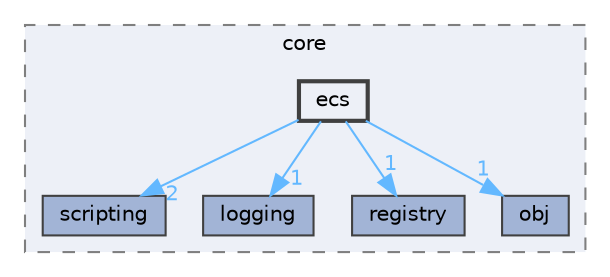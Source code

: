 digraph "techstorm/core/ecs"
{
 // LATEX_PDF_SIZE
  bgcolor="transparent";
  edge [fontname=Helvetica,fontsize=10,labelfontname=Helvetica,labelfontsize=10];
  node [fontname=Helvetica,fontsize=10,shape=box,height=0.2,width=0.4];
  compound=true
  subgraph clusterdir_cf837ce2acd7da7bca021b6616dd34cf {
    graph [ bgcolor="#edf0f7", pencolor="grey50", label="core", fontname=Helvetica,fontsize=10 style="filled,dashed", URL="dir_cf837ce2acd7da7bca021b6616dd34cf.html",tooltip=""]
  dir_1e4e178e5c33f69f7c7f781e38b1c96e [label="scripting", fillcolor="#a2b4d6", color="grey25", style="filled", URL="dir_1e4e178e5c33f69f7c7f781e38b1c96e.html",tooltip=""];
  dir_2b380360dec2e8d3526d1396d87e480c [label="logging", fillcolor="#a2b4d6", color="grey25", style="filled", URL="dir_2b380360dec2e8d3526d1396d87e480c.html",tooltip=""];
  dir_39c8d88d56cc1f025f25c9118affbe5f [label="registry", fillcolor="#a2b4d6", color="grey25", style="filled", URL="dir_39c8d88d56cc1f025f25c9118affbe5f.html",tooltip=""];
  dir_92f86edc9ca8764028dc29fa542d253a [label="obj", fillcolor="#a2b4d6", color="grey25", style="filled", URL="dir_92f86edc9ca8764028dc29fa542d253a.html",tooltip=""];
  dir_757e2e72289626db465b5ce2bed89b6e [label="ecs", fillcolor="#edf0f7", color="grey25", style="filled,bold", URL="dir_757e2e72289626db465b5ce2bed89b6e.html",tooltip=""];
  }
  dir_757e2e72289626db465b5ce2bed89b6e->dir_1e4e178e5c33f69f7c7f781e38b1c96e [headlabel="2", labeldistance=1.5 headhref="dir_000031_000107.html" href="dir_000031_000107.html" color="steelblue1" fontcolor="steelblue1"];
  dir_757e2e72289626db465b5ce2bed89b6e->dir_2b380360dec2e8d3526d1396d87e480c [headlabel="1", labeldistance=1.5 headhref="dir_000031_000067.html" href="dir_000031_000067.html" color="steelblue1" fontcolor="steelblue1"];
  dir_757e2e72289626db465b5ce2bed89b6e->dir_39c8d88d56cc1f025f25c9118affbe5f [headlabel="1", labeldistance=1.5 headhref="dir_000031_000097.html" href="dir_000031_000097.html" color="steelblue1" fontcolor="steelblue1"];
  dir_757e2e72289626db465b5ce2bed89b6e->dir_92f86edc9ca8764028dc29fa542d253a [headlabel="1", labeldistance=1.5 headhref="dir_000031_000078.html" href="dir_000031_000078.html" color="steelblue1" fontcolor="steelblue1"];
}
